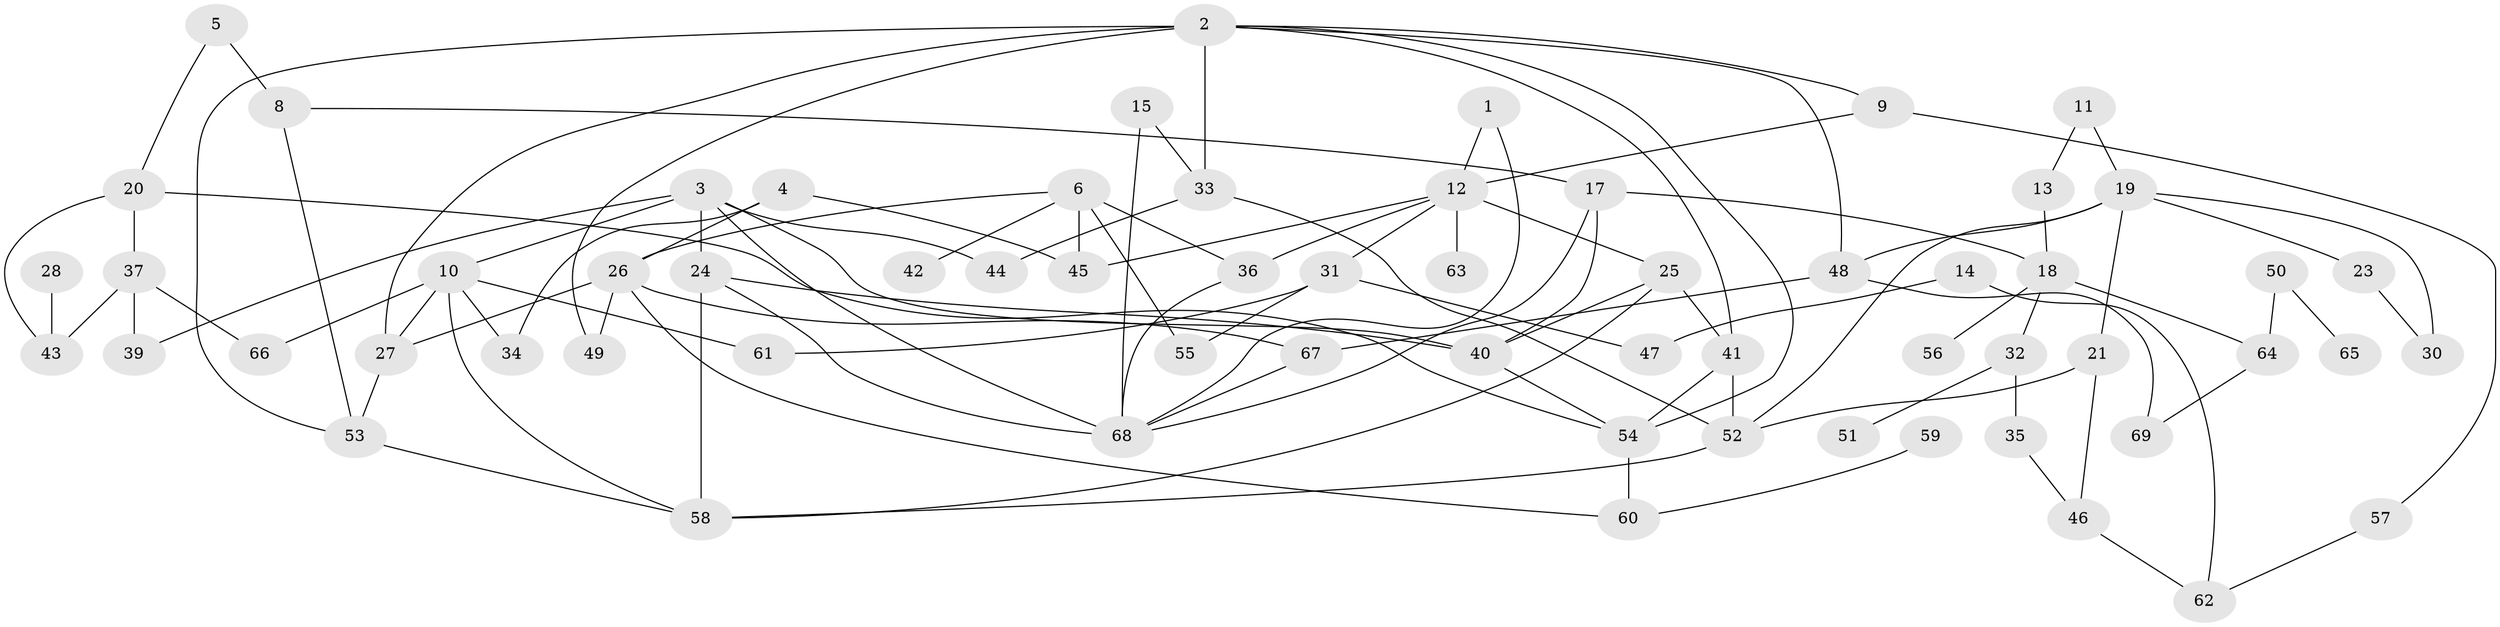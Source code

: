 // original degree distribution, {1: 0.19827586206896552, 3: 0.28448275862068967, 2: 0.22413793103448276, 0: 0.05172413793103448, 5: 0.09482758620689655, 4: 0.11206896551724138, 6: 0.008620689655172414, 7: 0.02586206896551724}
// Generated by graph-tools (version 1.1) at 2025/48/03/04/25 22:48:33]
// undirected, 64 vertices, 103 edges
graph export_dot {
  node [color=gray90,style=filled];
  1;
  2;
  3;
  4;
  5;
  6;
  8;
  9;
  10;
  11;
  12;
  13;
  14;
  15;
  17;
  18;
  19;
  20;
  21;
  23;
  24;
  25;
  26;
  27;
  28;
  30;
  31;
  32;
  33;
  34;
  35;
  36;
  37;
  39;
  40;
  41;
  42;
  43;
  44;
  45;
  46;
  47;
  48;
  49;
  50;
  51;
  52;
  53;
  54;
  55;
  56;
  57;
  58;
  59;
  60;
  61;
  62;
  63;
  64;
  65;
  66;
  67;
  68;
  69;
  1 -- 12 [weight=1.0];
  1 -- 68 [weight=1.0];
  2 -- 9 [weight=1.0];
  2 -- 27 [weight=2.0];
  2 -- 33 [weight=1.0];
  2 -- 41 [weight=1.0];
  2 -- 48 [weight=1.0];
  2 -- 49 [weight=1.0];
  2 -- 53 [weight=1.0];
  2 -- 54 [weight=1.0];
  3 -- 10 [weight=1.0];
  3 -- 24 [weight=1.0];
  3 -- 39 [weight=1.0];
  3 -- 40 [weight=1.0];
  3 -- 44 [weight=1.0];
  3 -- 68 [weight=1.0];
  4 -- 26 [weight=1.0];
  4 -- 34 [weight=1.0];
  4 -- 45 [weight=1.0];
  5 -- 8 [weight=1.0];
  5 -- 20 [weight=1.0];
  6 -- 26 [weight=1.0];
  6 -- 36 [weight=1.0];
  6 -- 42 [weight=1.0];
  6 -- 45 [weight=1.0];
  6 -- 55 [weight=1.0];
  8 -- 17 [weight=1.0];
  8 -- 53 [weight=1.0];
  9 -- 12 [weight=1.0];
  9 -- 57 [weight=1.0];
  10 -- 27 [weight=1.0];
  10 -- 34 [weight=2.0];
  10 -- 58 [weight=1.0];
  10 -- 61 [weight=1.0];
  10 -- 66 [weight=1.0];
  11 -- 13 [weight=1.0];
  11 -- 19 [weight=1.0];
  12 -- 25 [weight=1.0];
  12 -- 31 [weight=1.0];
  12 -- 36 [weight=1.0];
  12 -- 45 [weight=1.0];
  12 -- 63 [weight=1.0];
  13 -- 18 [weight=1.0];
  14 -- 47 [weight=1.0];
  14 -- 62 [weight=1.0];
  15 -- 33 [weight=1.0];
  15 -- 68 [weight=1.0];
  17 -- 18 [weight=1.0];
  17 -- 40 [weight=1.0];
  17 -- 68 [weight=1.0];
  18 -- 32 [weight=3.0];
  18 -- 56 [weight=1.0];
  18 -- 64 [weight=1.0];
  19 -- 21 [weight=1.0];
  19 -- 23 [weight=1.0];
  19 -- 30 [weight=1.0];
  19 -- 48 [weight=1.0];
  19 -- 52 [weight=1.0];
  20 -- 37 [weight=1.0];
  20 -- 43 [weight=1.0];
  20 -- 54 [weight=1.0];
  21 -- 46 [weight=1.0];
  21 -- 52 [weight=1.0];
  23 -- 30 [weight=1.0];
  24 -- 40 [weight=1.0];
  24 -- 58 [weight=1.0];
  24 -- 68 [weight=1.0];
  25 -- 40 [weight=1.0];
  25 -- 41 [weight=1.0];
  25 -- 58 [weight=1.0];
  26 -- 27 [weight=1.0];
  26 -- 49 [weight=1.0];
  26 -- 60 [weight=1.0];
  26 -- 67 [weight=1.0];
  27 -- 53 [weight=1.0];
  28 -- 43 [weight=1.0];
  31 -- 47 [weight=1.0];
  31 -- 55 [weight=1.0];
  31 -- 61 [weight=1.0];
  32 -- 35 [weight=1.0];
  32 -- 51 [weight=1.0];
  33 -- 44 [weight=1.0];
  33 -- 52 [weight=1.0];
  35 -- 46 [weight=1.0];
  36 -- 68 [weight=1.0];
  37 -- 39 [weight=1.0];
  37 -- 43 [weight=1.0];
  37 -- 66 [weight=1.0];
  40 -- 54 [weight=1.0];
  41 -- 52 [weight=1.0];
  41 -- 54 [weight=1.0];
  46 -- 62 [weight=1.0];
  48 -- 67 [weight=1.0];
  48 -- 69 [weight=1.0];
  50 -- 64 [weight=1.0];
  50 -- 65 [weight=1.0];
  52 -- 58 [weight=1.0];
  53 -- 58 [weight=1.0];
  54 -- 60 [weight=1.0];
  57 -- 62 [weight=1.0];
  59 -- 60 [weight=1.0];
  64 -- 69 [weight=1.0];
  67 -- 68 [weight=1.0];
}
